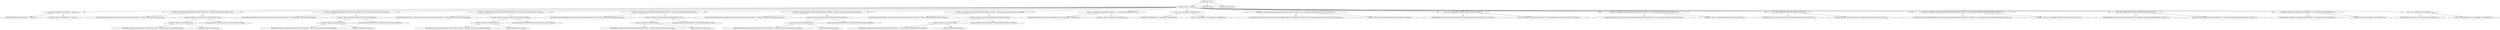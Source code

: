 digraph "&lt;clinit&gt;" {  
"1089" [label = <(METHOD,&lt;clinit&gt;)> ]
"1090" [label = <(BLOCK,&lt;empty&gt;,&lt;empty&gt;)> ]
"1091" [label = <(&lt;operator&gt;.assignment,String MISSING = &quot;Missing &quot;)<SUB>43</SUB>> ]
"1092" [label = <(IDENTIFIER,MISSING,String MISSING = &quot;Missing &quot;)<SUB>43</SUB>> ]
"1093" [label = <(LITERAL,&quot;Missing &quot;,String MISSING = &quot;Missing &quot;)<SUB>43</SUB>> ]
"1094" [label = <(&lt;operator&gt;.assignment,Attributes$Name SPECIFICATION_TITLE = Attributes.Name.SPECIFICATION_TITLE)<SUB>48</SUB>> ]
"1095" [label = <(IDENTIFIER,SPECIFICATION_TITLE,Attributes$Name SPECIFICATION_TITLE = Attributes.Name.SPECIFICATION_TITLE)<SUB>48</SUB>> ]
"1096" [label = <(&lt;operator&gt;.fieldAccess,Attributes.Name.SPECIFICATION_TITLE)<SUB>49</SUB>> ]
"1097" [label = <(&lt;operator&gt;.fieldAccess,Attributes.Name)<SUB>49</SUB>> ]
"1098" [label = <(IDENTIFIER,Attributes,Attributes$Name SPECIFICATION_TITLE = Attributes.Name.SPECIFICATION_TITLE)<SUB>49</SUB>> ]
"1099" [label = <(FIELD_IDENTIFIER,Name,Name)<SUB>49</SUB>> ]
"1100" [label = <(FIELD_IDENTIFIER,SPECIFICATION_TITLE,SPECIFICATION_TITLE)<SUB>49</SUB>> ]
"1101" [label = <(&lt;operator&gt;.assignment,Attributes$Name SPECIFICATION_VERSION = Attributes.Name.SPECIFICATION_VERSION)<SUB>54</SUB>> ]
"1102" [label = <(IDENTIFIER,SPECIFICATION_VERSION,Attributes$Name SPECIFICATION_VERSION = Attributes.Name.SPECIFICATION_VERSION)<SUB>54</SUB>> ]
"1103" [label = <(&lt;operator&gt;.fieldAccess,Attributes.Name.SPECIFICATION_VERSION)<SUB>55</SUB>> ]
"1104" [label = <(&lt;operator&gt;.fieldAccess,Attributes.Name)<SUB>55</SUB>> ]
"1105" [label = <(IDENTIFIER,Attributes,Attributes$Name SPECIFICATION_VERSION = Attributes.Name.SPECIFICATION_VERSION)<SUB>55</SUB>> ]
"1106" [label = <(FIELD_IDENTIFIER,Name,Name)<SUB>55</SUB>> ]
"1107" [label = <(FIELD_IDENTIFIER,SPECIFICATION_VERSION,SPECIFICATION_VERSION)<SUB>55</SUB>> ]
"1108" [label = <(&lt;operator&gt;.assignment,Attributes$Name SPECIFICATION_VENDOR = Attributes.Name.SPECIFICATION_VENDOR)<SUB>60</SUB>> ]
"1109" [label = <(IDENTIFIER,SPECIFICATION_VENDOR,Attributes$Name SPECIFICATION_VENDOR = Attributes.Name.SPECIFICATION_VENDOR)<SUB>60</SUB>> ]
"1110" [label = <(&lt;operator&gt;.fieldAccess,Attributes.Name.SPECIFICATION_VENDOR)<SUB>61</SUB>> ]
"1111" [label = <(&lt;operator&gt;.fieldAccess,Attributes.Name)<SUB>61</SUB>> ]
"1112" [label = <(IDENTIFIER,Attributes,Attributes$Name SPECIFICATION_VENDOR = Attributes.Name.SPECIFICATION_VENDOR)<SUB>61</SUB>> ]
"1113" [label = <(FIELD_IDENTIFIER,Name,Name)<SUB>61</SUB>> ]
"1114" [label = <(FIELD_IDENTIFIER,SPECIFICATION_VENDOR,SPECIFICATION_VENDOR)<SUB>61</SUB>> ]
"1115" [label = <(&lt;operator&gt;.assignment,Attributes$Name IMPLEMENTATION_TITLE = Attributes.Name.IMPLEMENTATION_TITLE)<SUB>66</SUB>> ]
"1116" [label = <(IDENTIFIER,IMPLEMENTATION_TITLE,Attributes$Name IMPLEMENTATION_TITLE = Attributes.Name.IMPLEMENTATION_TITLE)<SUB>66</SUB>> ]
"1117" [label = <(&lt;operator&gt;.fieldAccess,Attributes.Name.IMPLEMENTATION_TITLE)<SUB>67</SUB>> ]
"1118" [label = <(&lt;operator&gt;.fieldAccess,Attributes.Name)<SUB>67</SUB>> ]
"1119" [label = <(IDENTIFIER,Attributes,Attributes$Name IMPLEMENTATION_TITLE = Attributes.Name.IMPLEMENTATION_TITLE)<SUB>67</SUB>> ]
"1120" [label = <(FIELD_IDENTIFIER,Name,Name)<SUB>67</SUB>> ]
"1121" [label = <(FIELD_IDENTIFIER,IMPLEMENTATION_TITLE,IMPLEMENTATION_TITLE)<SUB>67</SUB>> ]
"1122" [label = <(&lt;operator&gt;.assignment,Attributes$Name IMPLEMENTATION_VERSION = Attributes.Name.IMPLEMENTATION_VERSION)<SUB>72</SUB>> ]
"1123" [label = <(IDENTIFIER,IMPLEMENTATION_VERSION,Attributes$Name IMPLEMENTATION_VERSION = Attributes.Name.IMPLEMENTATION_VERSION)<SUB>72</SUB>> ]
"1124" [label = <(&lt;operator&gt;.fieldAccess,Attributes.Name.IMPLEMENTATION_VERSION)<SUB>73</SUB>> ]
"1125" [label = <(&lt;operator&gt;.fieldAccess,Attributes.Name)<SUB>73</SUB>> ]
"1126" [label = <(IDENTIFIER,Attributes,Attributes$Name IMPLEMENTATION_VERSION = Attributes.Name.IMPLEMENTATION_VERSION)<SUB>73</SUB>> ]
"1127" [label = <(FIELD_IDENTIFIER,Name,Name)<SUB>73</SUB>> ]
"1128" [label = <(FIELD_IDENTIFIER,IMPLEMENTATION_VERSION,IMPLEMENTATION_VERSION)<SUB>73</SUB>> ]
"1129" [label = <(&lt;operator&gt;.assignment,Attributes$Name IMPLEMENTATION_VENDOR = Attributes.Name.IMPLEMENTATION_VENDOR)<SUB>78</SUB>> ]
"1130" [label = <(IDENTIFIER,IMPLEMENTATION_VENDOR,Attributes$Name IMPLEMENTATION_VENDOR = Attributes.Name.IMPLEMENTATION_VENDOR)<SUB>78</SUB>> ]
"1131" [label = <(&lt;operator&gt;.fieldAccess,Attributes.Name.IMPLEMENTATION_VENDOR)<SUB>79</SUB>> ]
"1132" [label = <(&lt;operator&gt;.fieldAccess,Attributes.Name)<SUB>79</SUB>> ]
"1133" [label = <(IDENTIFIER,Attributes,Attributes$Name IMPLEMENTATION_VENDOR = Attributes.Name.IMPLEMENTATION_VENDOR)<SUB>79</SUB>> ]
"1134" [label = <(FIELD_IDENTIFIER,Name,Name)<SUB>79</SUB>> ]
"1135" [label = <(FIELD_IDENTIFIER,IMPLEMENTATION_VENDOR,IMPLEMENTATION_VENDOR)<SUB>79</SUB>> ]
"1136" [label = <(&lt;operator&gt;.assignment,Compatibility COMPATIBLE = new Compatibility(&quot;COMPATIBLE&quot;))<SUB>85</SUB>> ]
"1137" [label = <(IDENTIFIER,COMPATIBLE,Compatibility COMPATIBLE = new Compatibility(&quot;COMPATIBLE&quot;))<SUB>85</SUB>> ]
"1138" [label = <(&lt;operator&gt;.alloc,new Compatibility(&quot;COMPATIBLE&quot;))<SUB>86</SUB>> ]
"1139" [label = <(&lt;init&gt;,new Compatibility(&quot;COMPATIBLE&quot;))<SUB>86</SUB>> ]
"3" [label = <(IDENTIFIER,COMPATIBLE,new Compatibility(&quot;COMPATIBLE&quot;))<SUB>85</SUB>> ]
"1140" [label = <(LITERAL,&quot;COMPATIBLE&quot;,new Compatibility(&quot;COMPATIBLE&quot;))<SUB>86</SUB>> ]
"1141" [label = <(&lt;operator&gt;.assignment,Compatibility REQUIRE_SPECIFICATION_UPGRADE = new Compatibility(&quot;REQUIRE_SPECIFICATION_UPGRADE&quot;))<SUB>92</SUB>> ]
"1142" [label = <(IDENTIFIER,REQUIRE_SPECIFICATION_UPGRADE,Compatibility REQUIRE_SPECIFICATION_UPGRADE = new Compatibility(&quot;REQUIRE_SPECIFICATION_UPGRADE&quot;))<SUB>92</SUB>> ]
"1143" [label = <(&lt;operator&gt;.alloc,new Compatibility(&quot;REQUIRE_SPECIFICATION_UPGRADE&quot;))<SUB>93</SUB>> ]
"1144" [label = <(&lt;init&gt;,new Compatibility(&quot;REQUIRE_SPECIFICATION_UPGRADE&quot;))<SUB>93</SUB>> ]
"5" [label = <(IDENTIFIER,REQUIRE_SPECIFICATION_UPGRADE,new Compatibility(&quot;REQUIRE_SPECIFICATION_UPGRADE&quot;))<SUB>92</SUB>> ]
"1145" [label = <(LITERAL,&quot;REQUIRE_SPECIFICATION_UPGRADE&quot;,new Compatibility(&quot;REQUIRE_SPECIFICATION_UPGRADE&quot;))<SUB>93</SUB>> ]
"1146" [label = <(&lt;operator&gt;.assignment,Compatibility REQUIRE_VENDOR_SWITCH = new Compatibility(&quot;REQUIRE_VENDOR_SWITCH&quot;))<SUB>99</SUB>> ]
"1147" [label = <(IDENTIFIER,REQUIRE_VENDOR_SWITCH,Compatibility REQUIRE_VENDOR_SWITCH = new Compatibility(&quot;REQUIRE_VENDOR_SWITCH&quot;))<SUB>99</SUB>> ]
"1148" [label = <(&lt;operator&gt;.alloc,new Compatibility(&quot;REQUIRE_VENDOR_SWITCH&quot;))<SUB>100</SUB>> ]
"1149" [label = <(&lt;init&gt;,new Compatibility(&quot;REQUIRE_VENDOR_SWITCH&quot;))<SUB>100</SUB>> ]
"7" [label = <(IDENTIFIER,REQUIRE_VENDOR_SWITCH,new Compatibility(&quot;REQUIRE_VENDOR_SWITCH&quot;))<SUB>99</SUB>> ]
"1150" [label = <(LITERAL,&quot;REQUIRE_VENDOR_SWITCH&quot;,new Compatibility(&quot;REQUIRE_VENDOR_SWITCH&quot;))<SUB>100</SUB>> ]
"1151" [label = <(&lt;operator&gt;.assignment,Compatibility REQUIRE_IMPLEMENTATION_CHANGE = new Compatibility(&quot;REQUIRE_IMPLEMENTATION_CHANGE&quot;))<SUB>106</SUB>> ]
"1152" [label = <(IDENTIFIER,REQUIRE_IMPLEMENTATION_CHANGE,Compatibility REQUIRE_IMPLEMENTATION_CHANGE = new Compatibility(&quot;REQUIRE_IMPLEMENTATION_CHANGE&quot;))<SUB>106</SUB>> ]
"1153" [label = <(&lt;operator&gt;.alloc,new Compatibility(&quot;REQUIRE_IMPLEMENTATION_CHANGE&quot;))<SUB>107</SUB>> ]
"1154" [label = <(&lt;init&gt;,new Compatibility(&quot;REQUIRE_IMPLEMENTATION_CHANGE&quot;))<SUB>107</SUB>> ]
"9" [label = <(IDENTIFIER,REQUIRE_IMPLEMENTATION_CHANGE,new Compatibility(&quot;REQUIRE_IMPLEMENTATION_CHANGE&quot;))<SUB>106</SUB>> ]
"1155" [label = <(LITERAL,&quot;REQUIRE_IMPLEMENTATION_CHANGE&quot;,new Compatibility(&quot;REQUIRE_IMPLEMENTATION_CHANGE&quot;))<SUB>107</SUB>> ]
"1156" [label = <(&lt;operator&gt;.assignment,Compatibility INCOMPATIBLE = new Compatibility(&quot;INCOMPATIBLE&quot;))<SUB>115</SUB>> ]
"1157" [label = <(IDENTIFIER,INCOMPATIBLE,Compatibility INCOMPATIBLE = new Compatibility(&quot;INCOMPATIBLE&quot;))<SUB>115</SUB>> ]
"1158" [label = <(&lt;operator&gt;.alloc,new Compatibility(&quot;INCOMPATIBLE&quot;))<SUB>116</SUB>> ]
"1159" [label = <(&lt;init&gt;,new Compatibility(&quot;INCOMPATIBLE&quot;))<SUB>116</SUB>> ]
"11" [label = <(IDENTIFIER,INCOMPATIBLE,new Compatibility(&quot;INCOMPATIBLE&quot;))<SUB>115</SUB>> ]
"1160" [label = <(LITERAL,&quot;INCOMPATIBLE&quot;,new Compatibility(&quot;INCOMPATIBLE&quot;))<SUB>116</SUB>> ]
"1161" [label = <(MODIFIER,STATIC)> ]
"1162" [label = <(METHOD_RETURN,void)> ]
  "1089" -> "1090" 
  "1089" -> "1161" 
  "1089" -> "1162" 
  "1090" -> "1091" 
  "1090" -> "1094" 
  "1090" -> "1101" 
  "1090" -> "1108" 
  "1090" -> "1115" 
  "1090" -> "1122" 
  "1090" -> "1129" 
  "1090" -> "1136" 
  "1090" -> "1139" 
  "1090" -> "1141" 
  "1090" -> "1144" 
  "1090" -> "1146" 
  "1090" -> "1149" 
  "1090" -> "1151" 
  "1090" -> "1154" 
  "1090" -> "1156" 
  "1090" -> "1159" 
  "1091" -> "1092" 
  "1091" -> "1093" 
  "1094" -> "1095" 
  "1094" -> "1096" 
  "1096" -> "1097" 
  "1096" -> "1100" 
  "1097" -> "1098" 
  "1097" -> "1099" 
  "1101" -> "1102" 
  "1101" -> "1103" 
  "1103" -> "1104" 
  "1103" -> "1107" 
  "1104" -> "1105" 
  "1104" -> "1106" 
  "1108" -> "1109" 
  "1108" -> "1110" 
  "1110" -> "1111" 
  "1110" -> "1114" 
  "1111" -> "1112" 
  "1111" -> "1113" 
  "1115" -> "1116" 
  "1115" -> "1117" 
  "1117" -> "1118" 
  "1117" -> "1121" 
  "1118" -> "1119" 
  "1118" -> "1120" 
  "1122" -> "1123" 
  "1122" -> "1124" 
  "1124" -> "1125" 
  "1124" -> "1128" 
  "1125" -> "1126" 
  "1125" -> "1127" 
  "1129" -> "1130" 
  "1129" -> "1131" 
  "1131" -> "1132" 
  "1131" -> "1135" 
  "1132" -> "1133" 
  "1132" -> "1134" 
  "1136" -> "1137" 
  "1136" -> "1138" 
  "1139" -> "3" 
  "1139" -> "1140" 
  "1141" -> "1142" 
  "1141" -> "1143" 
  "1144" -> "5" 
  "1144" -> "1145" 
  "1146" -> "1147" 
  "1146" -> "1148" 
  "1149" -> "7" 
  "1149" -> "1150" 
  "1151" -> "1152" 
  "1151" -> "1153" 
  "1154" -> "9" 
  "1154" -> "1155" 
  "1156" -> "1157" 
  "1156" -> "1158" 
  "1159" -> "11" 
  "1159" -> "1160" 
}
